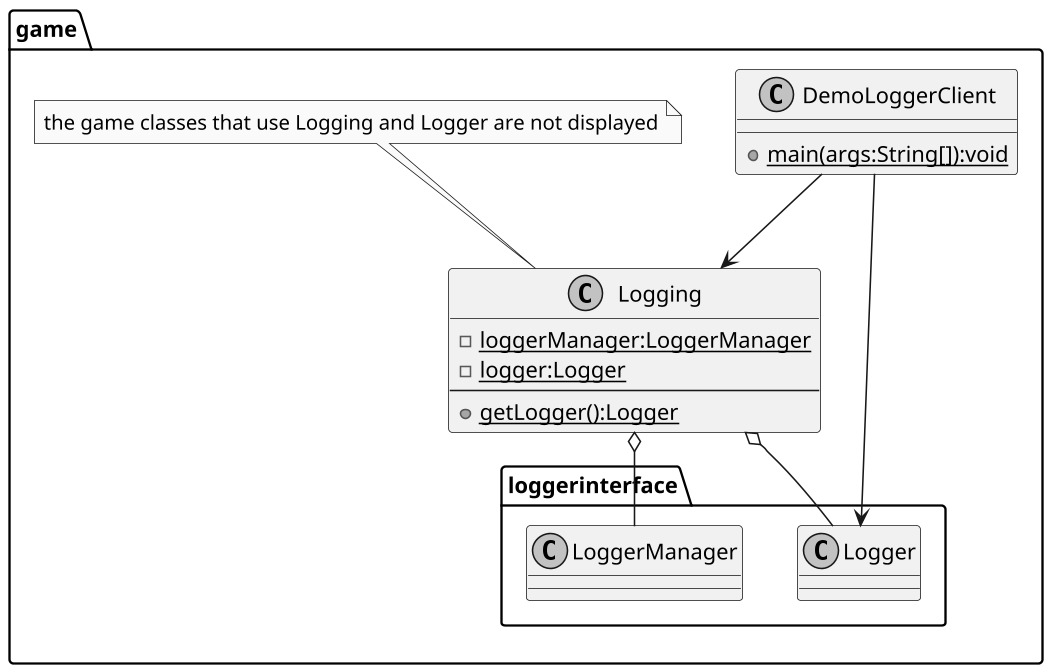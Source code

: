 @startuml

skinparam monochrome true
skinparam defaultFontName Droid Sans
skinparam dpi 150

package "game" {
    class DemoLoggerClient {
        {static} + main(args:String[]):void
    }
    class Logging {
        {static} - loggerManager:LoggerManager
        {static} - logger:Logger
        ---
        {static} + getLogger():Logger
    }
    note top of Logging
        the game classes that use Logging and Logger are not displayed
    end note
    Logging o-- loggerinterface.LoggerManager
    Logging o-- loggerinterface.Logger
    DemoLoggerClient --> Logging
    DemoLoggerClient --> loggerinterface.Logger
}

@enduml
